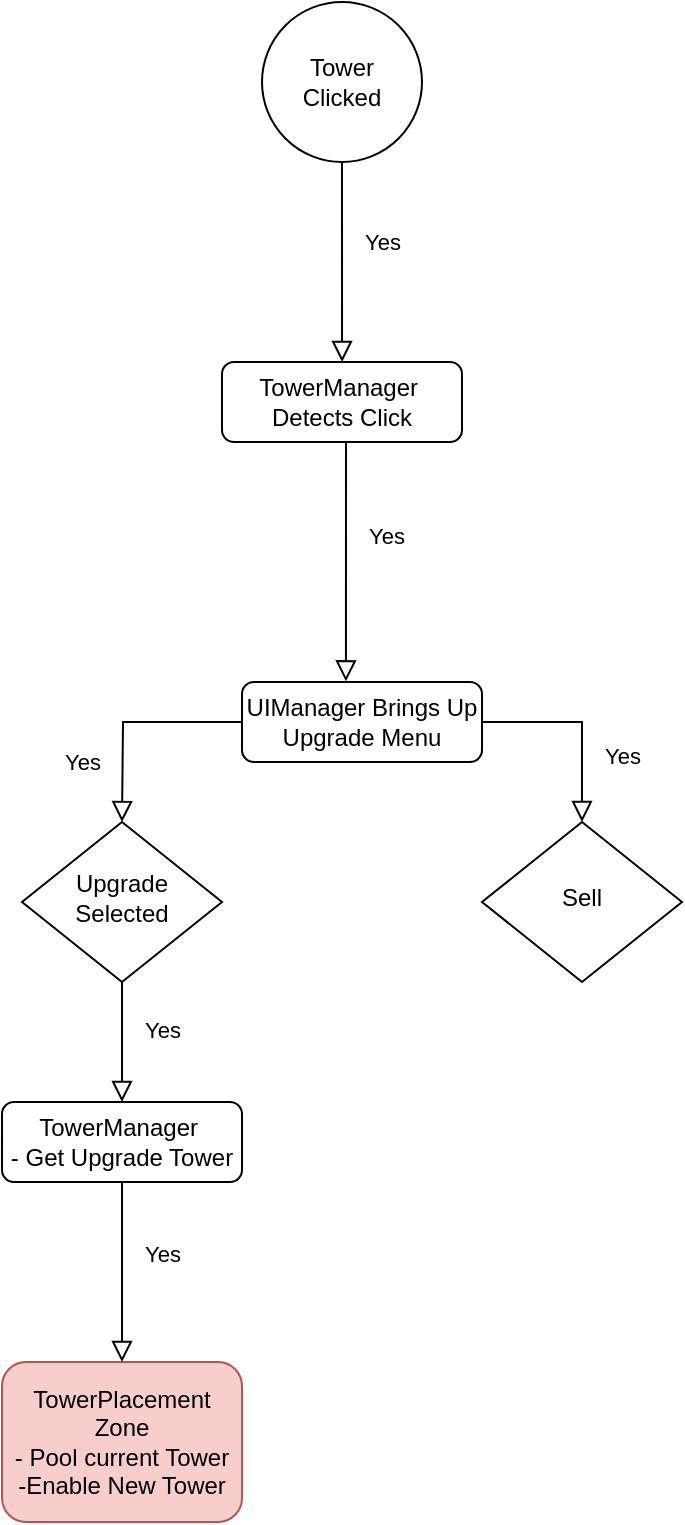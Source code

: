 <mxfile version="13.7.4" type="onedrive"><diagram id="C5RBs43oDa-KdzZeNtuy" name="Page-1"><mxGraphModel dx="1718" dy="967" grid="1" gridSize="10" guides="1" tooltips="1" connect="1" arrows="1" fold="1" page="1" pageScale="1" pageWidth="827" pageHeight="1169" math="0" shadow="0"><root><mxCell id="WIyWlLk6GJQsqaUBKTNV-0"/><mxCell id="WIyWlLk6GJQsqaUBKTNV-1" parent="WIyWlLk6GJQsqaUBKTNV-0"/><mxCell id="WIyWlLk6GJQsqaUBKTNV-3" value="TowerManager&amp;nbsp;&lt;br&gt;Detects Click" style="rounded=1;whiteSpace=wrap;html=1;fontSize=12;glass=0;strokeWidth=1;shadow=0;" parent="WIyWlLk6GJQsqaUBKTNV-1" vertex="1"><mxGeometry x="470" y="240" width="120" height="40" as="geometry"/></mxCell><mxCell id="WIyWlLk6GJQsqaUBKTNV-6" value="Upgrade&lt;br&gt;Selected" style="rhombus;whiteSpace=wrap;html=1;shadow=0;fontFamily=Helvetica;fontSize=12;align=center;strokeWidth=1;spacing=6;spacingTop=-4;" parent="WIyWlLk6GJQsqaUBKTNV-1" vertex="1"><mxGeometry x="370" y="470" width="100" height="80" as="geometry"/></mxCell><mxCell id="WIyWlLk6GJQsqaUBKTNV-9" value="Yes" style="edgeStyle=orthogonalEdgeStyle;rounded=0;html=1;jettySize=auto;orthogonalLoop=1;fontSize=11;endArrow=block;endFill=0;endSize=8;strokeWidth=1;shadow=0;labelBackgroundColor=none;exitX=0.5;exitY=1;exitDx=0;exitDy=0;entryX=0.433;entryY=-0.008;entryDx=0;entryDy=0;entryPerimeter=0;" parent="WIyWlLk6GJQsqaUBKTNV-1" source="WIyWlLk6GJQsqaUBKTNV-3" target="WIyWlLk6GJQsqaUBKTNV-12" edge="1"><mxGeometry x="-0.2" y="20" relative="1" as="geometry"><mxPoint as="offset"/><mxPoint x="350" y="310" as="targetPoint"/><Array as="points"><mxPoint x="532" y="280"/></Array></mxGeometry></mxCell><mxCell id="WIyWlLk6GJQsqaUBKTNV-10" value="Sell" style="rhombus;whiteSpace=wrap;html=1;shadow=0;fontFamily=Helvetica;fontSize=12;align=center;strokeWidth=1;spacing=6;spacingTop=-4;" parent="WIyWlLk6GJQsqaUBKTNV-1" vertex="1"><mxGeometry x="600" y="470" width="100" height="80" as="geometry"/></mxCell><mxCell id="WIyWlLk6GJQsqaUBKTNV-11" value="TowerPlacement Zone&lt;br&gt;- Pool current Tower&lt;br&gt;-Enable New Tower" style="rounded=1;whiteSpace=wrap;html=1;fontSize=12;glass=0;strokeWidth=1;shadow=0;fillColor=#f8cecc;strokeColor=#b85450;" parent="WIyWlLk6GJQsqaUBKTNV-1" vertex="1"><mxGeometry x="360" y="740" width="120" height="80" as="geometry"/></mxCell><mxCell id="WIyWlLk6GJQsqaUBKTNV-12" value="UIManager Brings Up&lt;br&gt;Upgrade Menu" style="rounded=1;whiteSpace=wrap;html=1;fontSize=12;glass=0;strokeWidth=1;shadow=0;" parent="WIyWlLk6GJQsqaUBKTNV-1" vertex="1"><mxGeometry x="480" y="400" width="120" height="40" as="geometry"/></mxCell><mxCell id="VDmrRxlylRTwyyS_-uJ--5" value="Yes" style="edgeStyle=orthogonalEdgeStyle;rounded=0;html=1;jettySize=auto;orthogonalLoop=1;fontSize=11;endArrow=block;endFill=0;endSize=8;strokeWidth=1;shadow=0;labelBackgroundColor=none;" edge="1" parent="WIyWlLk6GJQsqaUBKTNV-1" source="VDmrRxlylRTwyyS_-uJ--6"><mxGeometry x="-0.2" y="20" relative="1" as="geometry"><mxPoint as="offset"/><mxPoint x="539.98" y="152.07" as="sourcePoint"/><mxPoint x="530.03" y="240" as="targetPoint"/><Array as="points"><mxPoint x="530" y="160"/><mxPoint x="530" y="160"/></Array></mxGeometry></mxCell><mxCell id="VDmrRxlylRTwyyS_-uJ--6" value="Tower&lt;br&gt;Clicked" style="ellipse;whiteSpace=wrap;html=1;aspect=fixed;" vertex="1" parent="WIyWlLk6GJQsqaUBKTNV-1"><mxGeometry x="490" y="60" width="80" height="80" as="geometry"/></mxCell><mxCell id="VDmrRxlylRTwyyS_-uJ--7" value="Yes" style="rounded=0;html=1;jettySize=auto;orthogonalLoop=1;fontSize=11;endArrow=block;endFill=0;endSize=8;strokeWidth=1;shadow=0;labelBackgroundColor=none;edgeStyle=orthogonalEdgeStyle;exitX=0;exitY=0.5;exitDx=0;exitDy=0;" edge="1" parent="WIyWlLk6GJQsqaUBKTNV-1" source="WIyWlLk6GJQsqaUBKTNV-12"><mxGeometry x="0.091" y="28" relative="1" as="geometry"><mxPoint x="-48" y="20" as="offset"/><mxPoint x="360" y="380" as="sourcePoint"/><mxPoint x="420" y="470" as="targetPoint"/></mxGeometry></mxCell><mxCell id="VDmrRxlylRTwyyS_-uJ--8" value="Yes" style="rounded=0;html=1;jettySize=auto;orthogonalLoop=1;fontSize=11;endArrow=block;endFill=0;endSize=8;strokeWidth=1;shadow=0;labelBackgroundColor=none;edgeStyle=orthogonalEdgeStyle;exitX=1;exitY=0.5;exitDx=0;exitDy=0;entryX=0.5;entryY=0;entryDx=0;entryDy=0;" edge="1" parent="WIyWlLk6GJQsqaUBKTNV-1" source="WIyWlLk6GJQsqaUBKTNV-12" target="WIyWlLk6GJQsqaUBKTNV-10"><mxGeometry x="0.333" y="20" relative="1" as="geometry"><mxPoint as="offset"/><mxPoint x="640" y="420" as="sourcePoint"/><mxPoint x="690" y="470" as="targetPoint"/><Array as="points"><mxPoint x="650" y="420"/></Array></mxGeometry></mxCell><mxCell id="VDmrRxlylRTwyyS_-uJ--9" value="TowerManager&amp;nbsp;&lt;br&gt;- Get Upgrade Tower" style="rounded=1;whiteSpace=wrap;html=1;fontSize=12;glass=0;strokeWidth=1;shadow=0;" vertex="1" parent="WIyWlLk6GJQsqaUBKTNV-1"><mxGeometry x="360" y="610" width="120" height="40" as="geometry"/></mxCell><mxCell id="VDmrRxlylRTwyyS_-uJ--10" value="Yes" style="edgeStyle=orthogonalEdgeStyle;rounded=0;html=1;jettySize=auto;orthogonalLoop=1;fontSize=11;endArrow=block;endFill=0;endSize=8;strokeWidth=1;shadow=0;labelBackgroundColor=none;entryX=0.5;entryY=0;entryDx=0;entryDy=0;" edge="1" parent="WIyWlLk6GJQsqaUBKTNV-1" target="VDmrRxlylRTwyyS_-uJ--9"><mxGeometry x="-0.2" y="20" relative="1" as="geometry"><mxPoint as="offset"/><mxPoint x="420" y="550" as="sourcePoint"/><mxPoint x="262" y="520" as="targetPoint"/><Array as="points"><mxPoint x="420" y="610"/></Array></mxGeometry></mxCell><mxCell id="VDmrRxlylRTwyyS_-uJ--11" value="Yes" style="edgeStyle=orthogonalEdgeStyle;rounded=0;html=1;jettySize=auto;orthogonalLoop=1;fontSize=11;endArrow=block;endFill=0;endSize=8;strokeWidth=1;shadow=0;labelBackgroundColor=none;entryX=0.5;entryY=0;entryDx=0;entryDy=0;exitX=0.5;exitY=1;exitDx=0;exitDy=0;" edge="1" parent="WIyWlLk6GJQsqaUBKTNV-1" source="VDmrRxlylRTwyyS_-uJ--9"><mxGeometry x="-0.2" y="20" relative="1" as="geometry"><mxPoint as="offset"/><mxPoint x="420" y="680" as="sourcePoint"/><mxPoint x="420" y="740" as="targetPoint"/><Array as="points"/></mxGeometry></mxCell></root></mxGraphModel></diagram></mxfile>